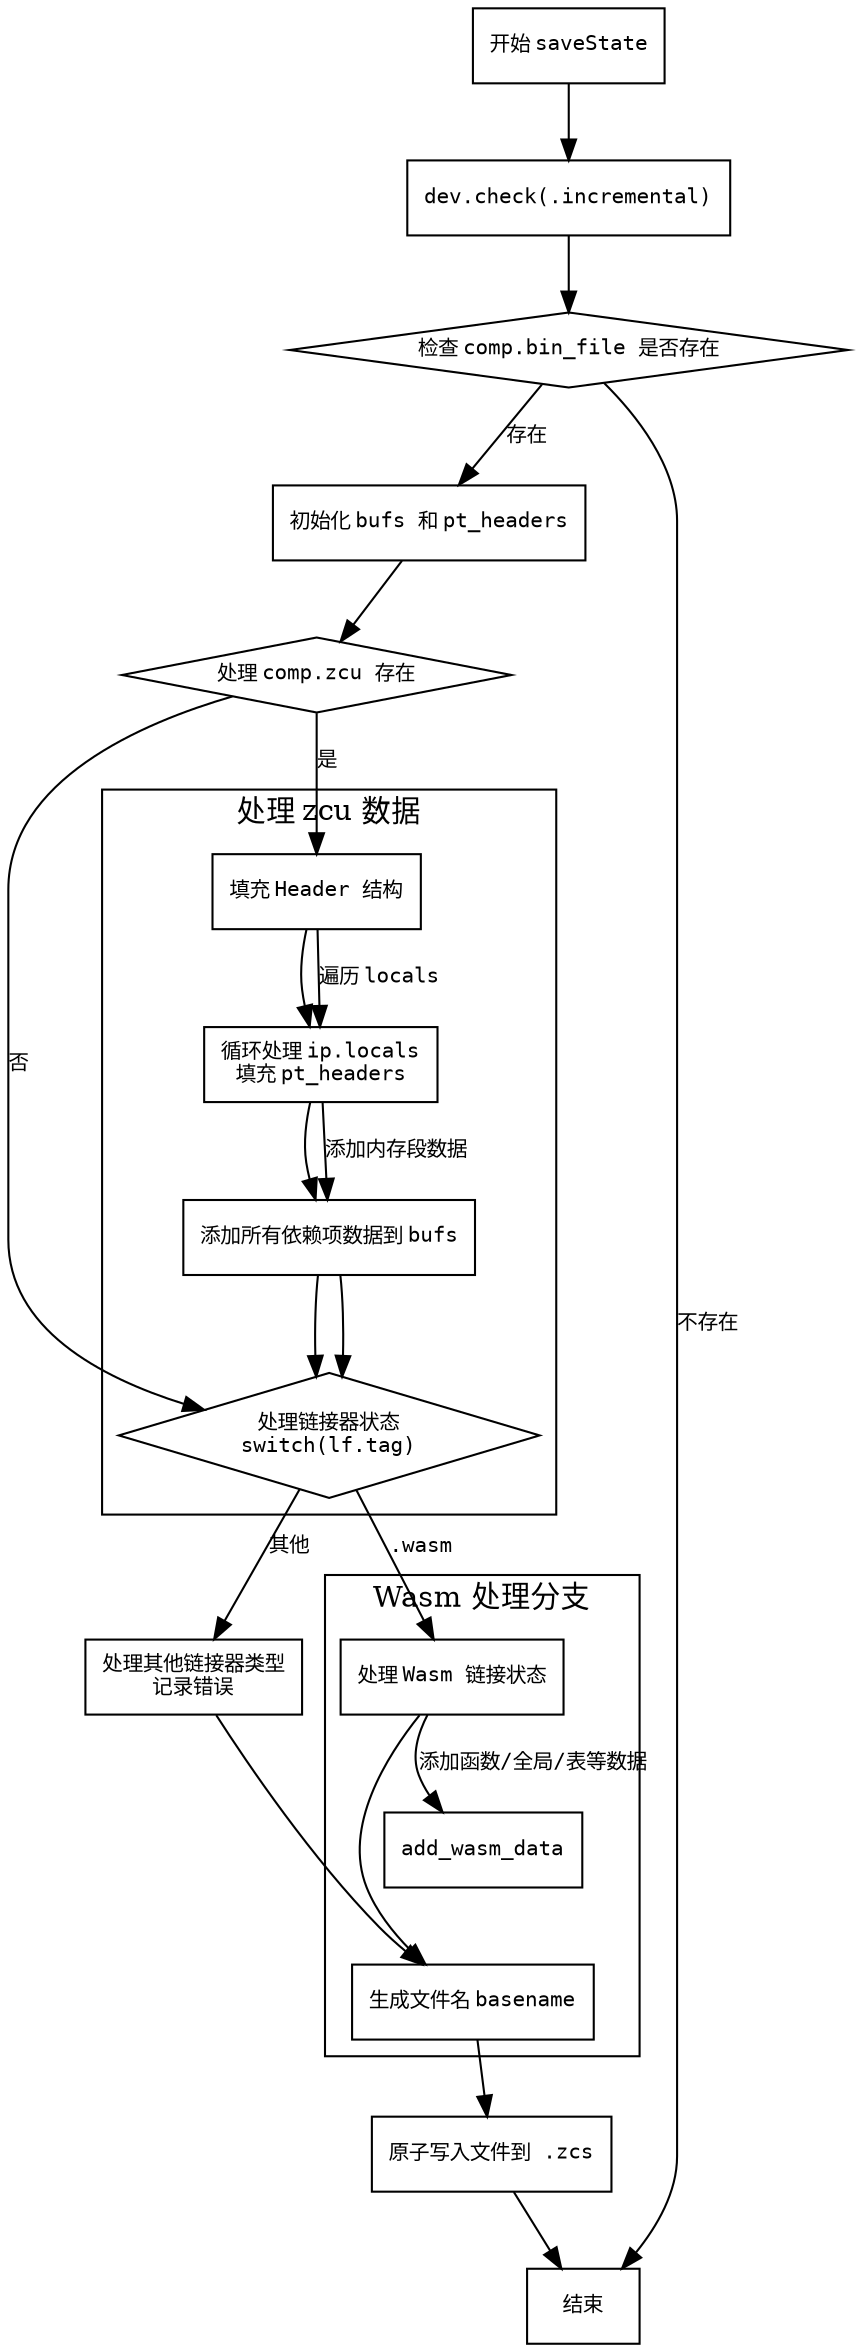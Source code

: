 
digraph saveState {
    node [shape=rectangle, fontname="Courier", fontsize=10];
    edge [fontname="Courier", fontsize=10];

    start [label="开始 saveState"];
    check_incremental [label="dev.check(.incremental)"];
    check_bin_file [label="检查 comp.bin_file 是否存在", shape=diamond];
    init_buffers [label="初始化 bufs 和 pt_headers"];
    process_zcu [label="处理 comp.zcu 存在", shape=diamond];
    fill_header [label="填充 Header 结构"];
    loop_locals [label="循环处理 ip.locals\n填充 pt_headers"];
    add_deps [label="添加所有依赖项数据到 bufs"];
    process_linker [label="处理链接器状态\nswitch(lf.tag)", shape=diamond];
    handle_wasm [label="处理 Wasm 链接状态"];
    handle_other [label="处理其他链接器类型\n记录错误"];
    prepare_filename [label="生成文件名 basename"];
    write_file [label="原子写入文件到 .zcs"];
    end [label="结束"];

    start -> check_incremental;
    check_incremental -> check_bin_file;
    check_bin_file -> init_buffers [label="存在"];
    check_bin_file -> end [label="不存在"];
    init_buffers -> process_zcu;

    process_zcu -> fill_header [label="是"];
    fill_header -> loop_locals;
    loop_locals -> add_deps;
    add_deps -> process_linker;

    process_zcu -> process_linker [label="否"];

    process_linker -> handle_wasm [label=".wasm"];
    process_linker -> handle_other [label="其他"];

    handle_wasm -> prepare_filename;
    handle_other -> prepare_filename;

    prepare_filename -> write_file;
    write_file -> end;

    // 子流程细化
    subgraph cluster_zcu {
        label="处理 zcu 数据";
        fill_header -> loop_locals [label="遍历 locals"];
        loop_locals -> add_deps [label="添加内存段数据"];
        add_deps -> process_linker;
    }

    subgraph cluster_wasm {
        label="Wasm 处理分支";
        handle_wasm -> add_wasm_data [label="添加函数/全局/表等数据"];
        add_wasm_data -> prepare_filename [style=invis];
    }

    // 隐藏边用于布局优化
    add_deps -> handle_wasm [style=invis];
    add_deps -> handle_other [style=invis];
}
